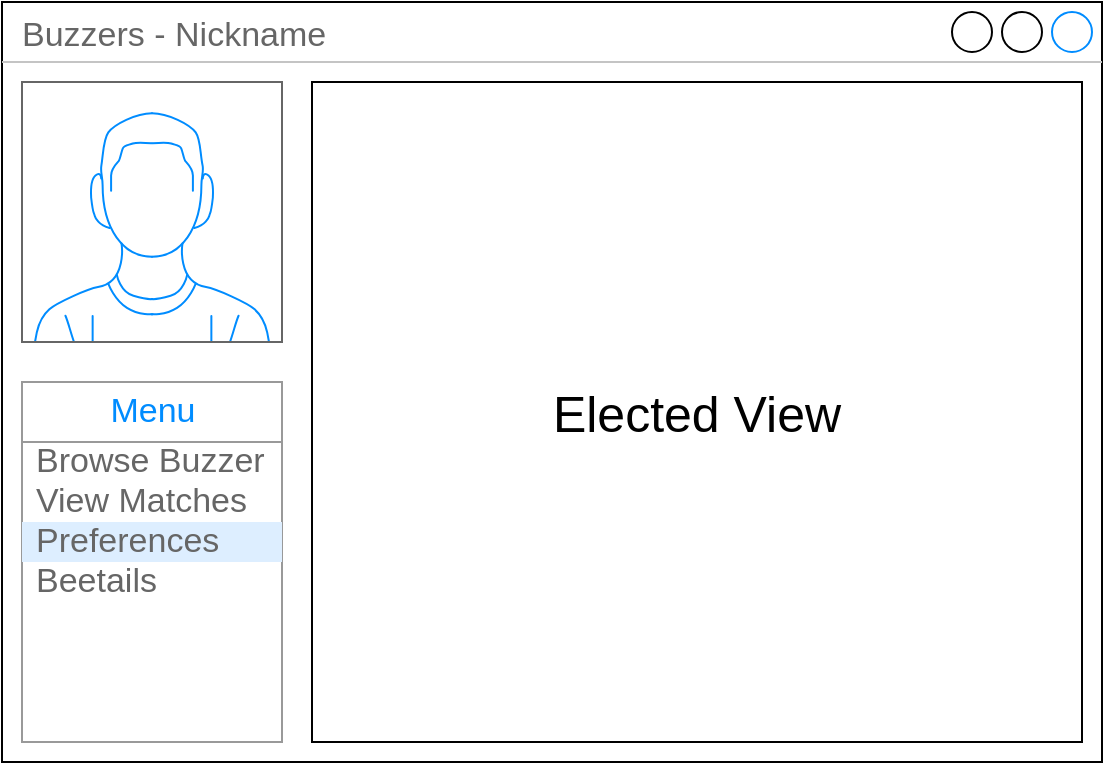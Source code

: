 <mxfile version="12.2.6" type="github" pages="1"><diagram id="gNCrZNLMHNefRo-bWObo" name="Page-1"><mxGraphModel dx="1024" dy="517" grid="0" gridSize="10" guides="1" tooltips="1" connect="1" arrows="1" fold="1" page="1" pageScale="1" pageWidth="850" pageHeight="1100" math="0" shadow="0"><root><mxCell id="0"/><mxCell id="1" parent="0"/><mxCell id="esULUxCjji9nsFNA2ztA-1" value="Buzzers - Nickname" style="strokeWidth=1;shadow=0;dashed=0;align=center;html=1;shape=mxgraph.mockup.containers.window;align=left;verticalAlign=top;spacingLeft=8;strokeColor2=#008cff;strokeColor3=#c4c4c4;fontColor=#666666;mainText=;fontSize=17;labelBackgroundColor=none;" vertex="1" parent="1"><mxGeometry x="20" y="20" width="550" height="380" as="geometry"/></mxCell><mxCell id="esULUxCjji9nsFNA2ztA-7" value="" style="verticalLabelPosition=bottom;shadow=0;dashed=0;align=center;html=1;verticalAlign=top;strokeWidth=1;shape=mxgraph.mockup.containers.userMale;strokeColor=#666666;strokeColor2=#008cff;" vertex="1" parent="1"><mxGeometry x="30" y="60" width="130" height="130" as="geometry"/></mxCell><mxCell id="esULUxCjji9nsFNA2ztA-8" value="" style="strokeWidth=1;shadow=0;dashed=0;align=center;html=1;shape=mxgraph.mockup.forms.rrect;rSize=0;strokeColor=#999999;fillColor=#ffffff;" vertex="1" parent="1"><mxGeometry x="30" y="210" width="130" height="180" as="geometry"/></mxCell><mxCell id="esULUxCjji9nsFNA2ztA-9" value="Menu" style="strokeWidth=1;shadow=0;dashed=0;align=center;html=1;shape=mxgraph.mockup.forms.rrect;rSize=0;strokeColor=#999999;fontColor=#008cff;fontSize=17;fillColor=#ffffff;resizeWidth=1;" vertex="1" parent="esULUxCjji9nsFNA2ztA-8"><mxGeometry width="130" height="30" relative="1" as="geometry"/></mxCell><mxCell id="esULUxCjji9nsFNA2ztA-10" value="Browse Buzzer" style="strokeWidth=1;shadow=0;dashed=0;align=center;html=1;shape=mxgraph.mockup.forms.anchor;fontSize=17;fontColor=#666666;align=left;spacingLeft=5;resizeWidth=1;" vertex="1" parent="esULUxCjji9nsFNA2ztA-8"><mxGeometry width="130" height="20" relative="1" as="geometry"><mxPoint y="30" as="offset"/></mxGeometry></mxCell><mxCell id="esULUxCjji9nsFNA2ztA-11" value="View Matches" style="strokeWidth=1;shadow=0;dashed=0;align=center;html=1;shape=mxgraph.mockup.forms.anchor;fontSize=17;fontColor=#666666;align=left;spacingLeft=5;resizeWidth=1;" vertex="1" parent="esULUxCjji9nsFNA2ztA-8"><mxGeometry width="130" height="20" relative="1" as="geometry"><mxPoint y="50" as="offset"/></mxGeometry></mxCell><mxCell id="esULUxCjji9nsFNA2ztA-12" value="Preferences" style="strokeWidth=1;shadow=0;dashed=0;align=center;html=1;shape=mxgraph.mockup.forms.rrect;rSize=0;fontSize=17;fontColor=#666666;align=left;spacingLeft=5;fillColor=#ddeeff;strokeColor=none;resizeWidth=1;" vertex="1" parent="esULUxCjji9nsFNA2ztA-8"><mxGeometry width="130" height="20" relative="1" as="geometry"><mxPoint y="70" as="offset"/></mxGeometry></mxCell><mxCell id="esULUxCjji9nsFNA2ztA-13" value="Beetails" style="strokeWidth=1;shadow=0;dashed=0;align=center;html=1;shape=mxgraph.mockup.forms.anchor;fontSize=17;fontColor=#666666;align=left;spacingLeft=5;resizeWidth=1;" vertex="1" parent="esULUxCjji9nsFNA2ztA-8"><mxGeometry width="130" height="20" relative="1" as="geometry"><mxPoint y="90" as="offset"/></mxGeometry></mxCell><mxCell id="esULUxCjji9nsFNA2ztA-14" value="&lt;font style=&quot;font-size: 25px&quot;&gt;Elected View&lt;/font&gt;" style="rounded=0;whiteSpace=wrap;html=1;" vertex="1" parent="1"><mxGeometry x="175" y="60" width="385" height="330" as="geometry"/></mxCell></root></mxGraphModel></diagram></mxfile>
